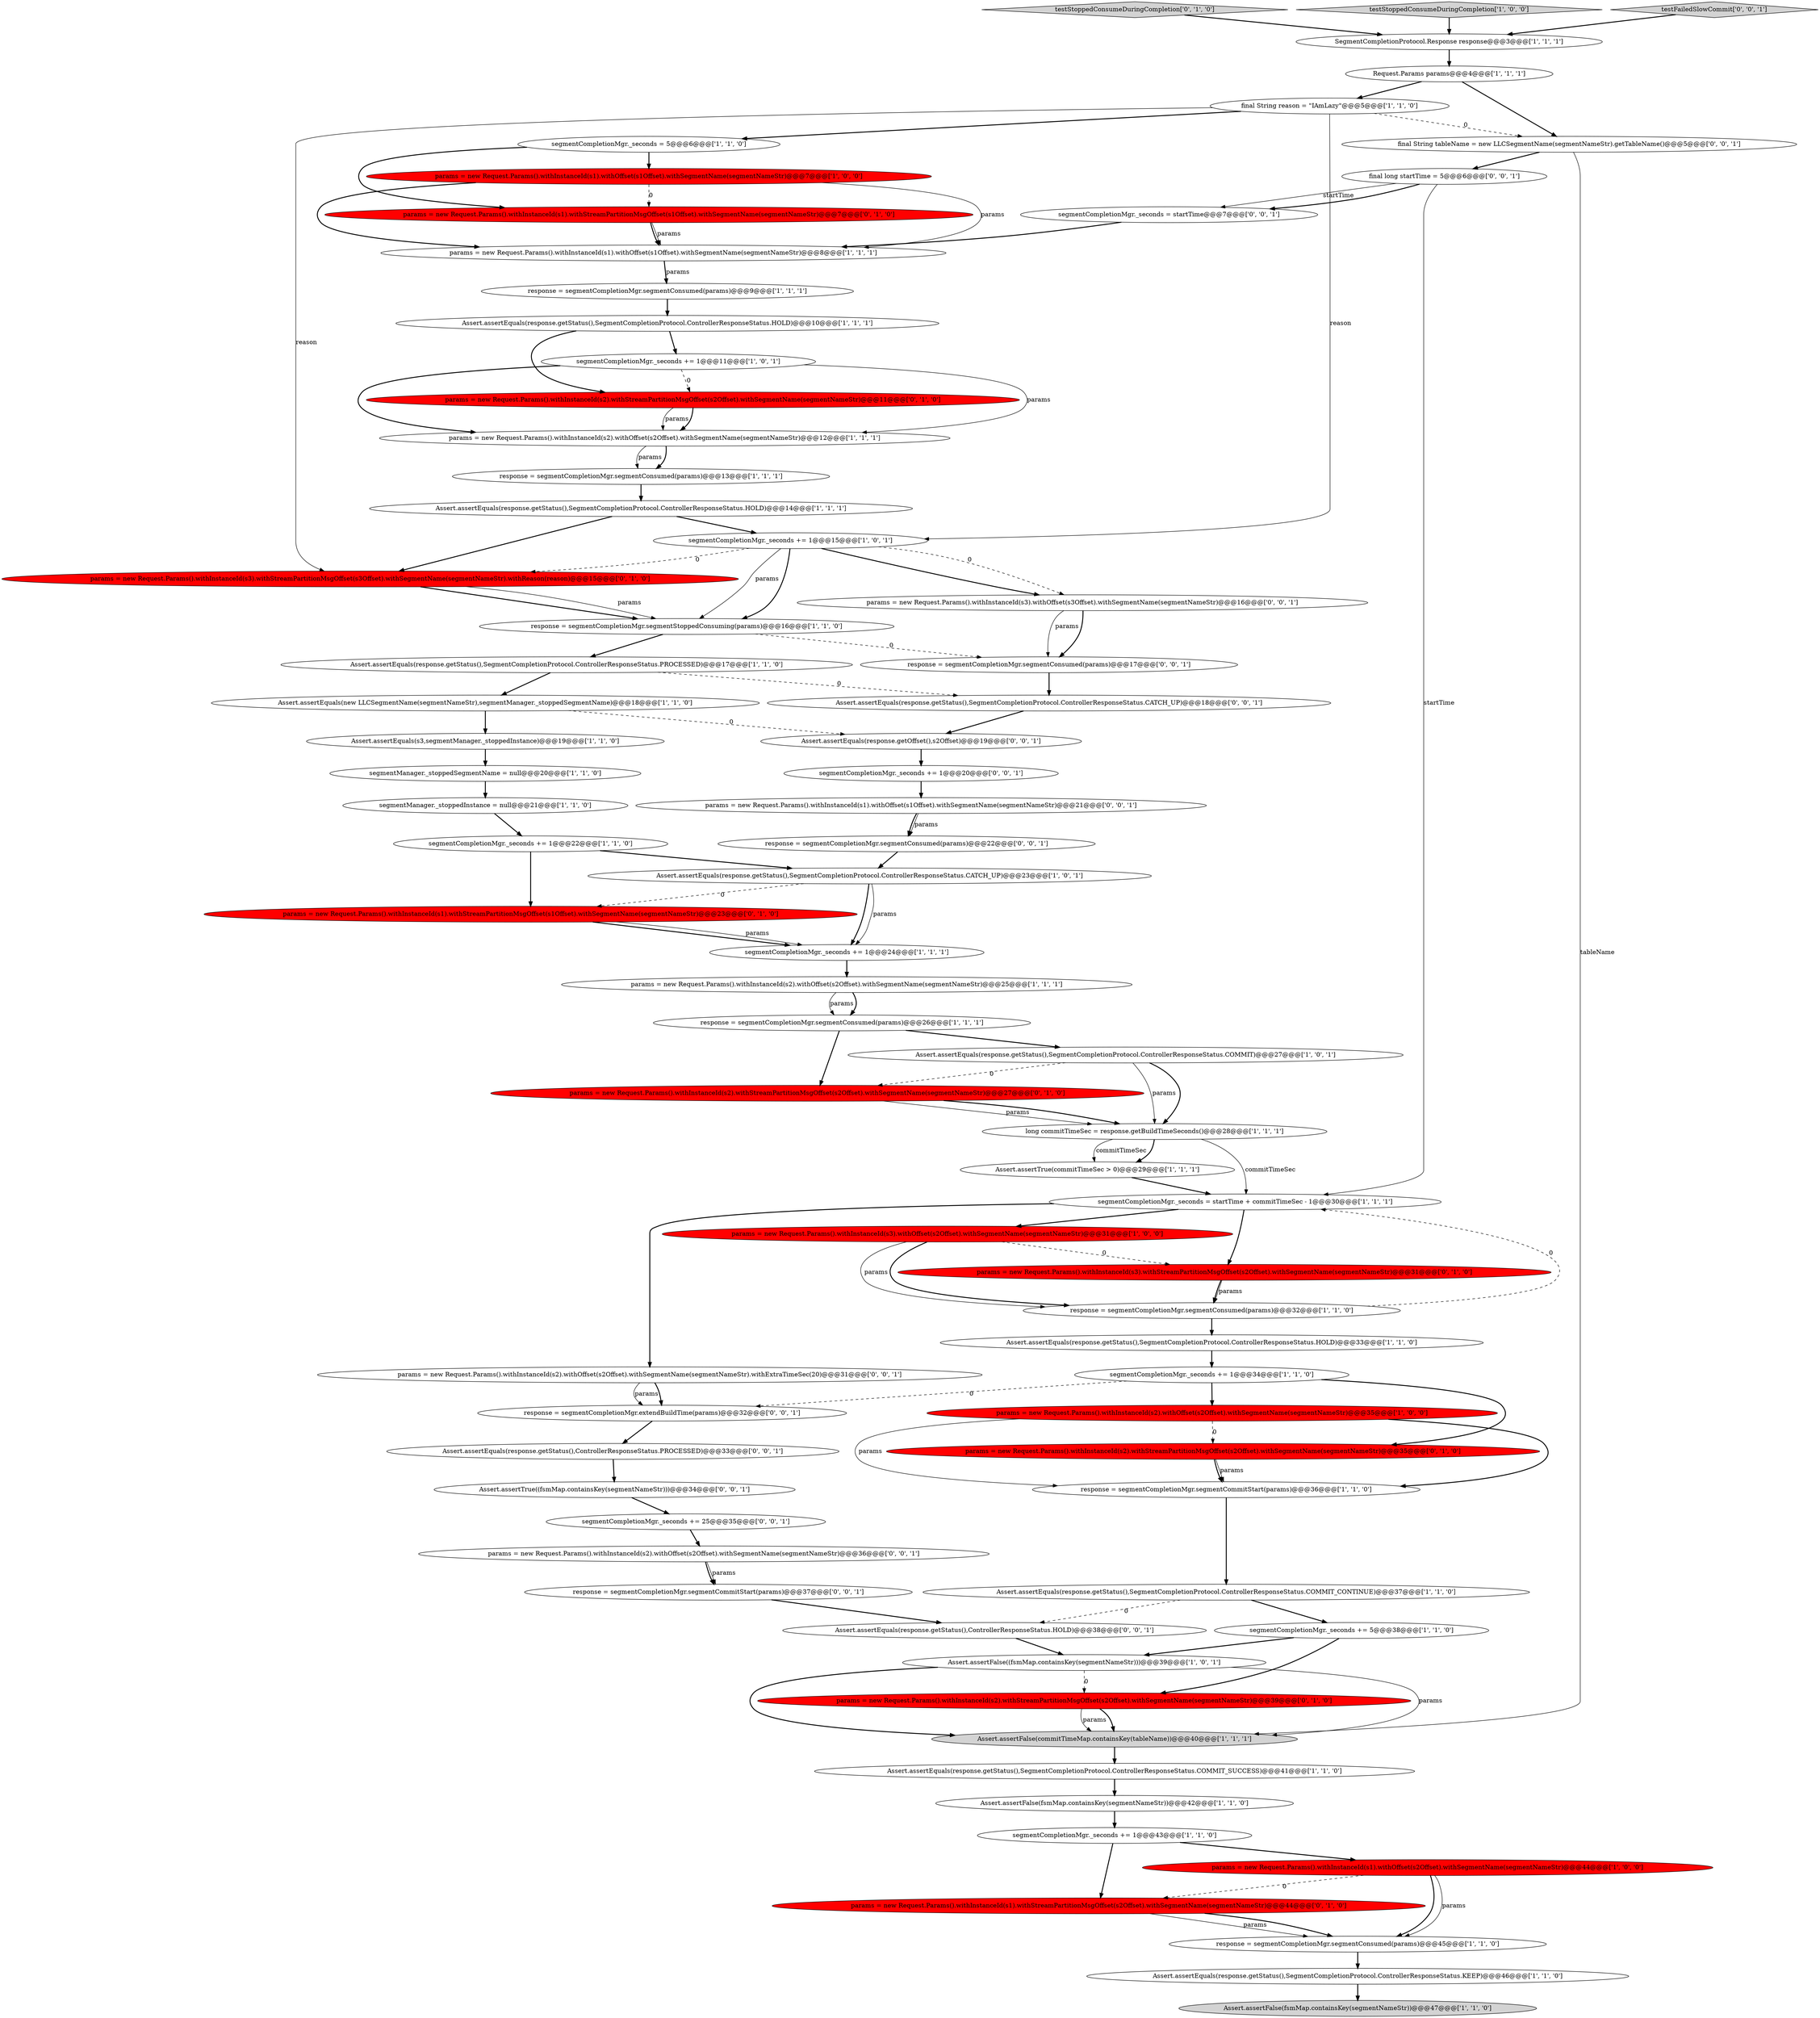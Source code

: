 digraph {
44 [style = filled, label = "segmentCompletionMgr._seconds += 1@@@24@@@['1', '1', '1']", fillcolor = white, shape = ellipse image = "AAA0AAABBB1BBB"];
58 [style = filled, label = "Assert.assertEquals(response.getStatus(),ControllerResponseStatus.HOLD)@@@38@@@['0', '0', '1']", fillcolor = white, shape = ellipse image = "AAA0AAABBB3BBB"];
21 [style = filled, label = "params = new Request.Params().withInstanceId(s1).withOffset(s1Offset).withSegmentName(segmentNameStr)@@@7@@@['1', '0', '0']", fillcolor = red, shape = ellipse image = "AAA1AAABBB1BBB"];
64 [style = filled, label = "Assert.assertTrue((fsmMap.containsKey(segmentNameStr)))@@@34@@@['0', '0', '1']", fillcolor = white, shape = ellipse image = "AAA0AAABBB3BBB"];
74 [style = filled, label = "params = new Request.Params().withInstanceId(s1).withOffset(s1Offset).withSegmentName(segmentNameStr)@@@21@@@['0', '0', '1']", fillcolor = white, shape = ellipse image = "AAA0AAABBB3BBB"];
57 [style = filled, label = "response = segmentCompletionMgr.extendBuildTime(params)@@@32@@@['0', '0', '1']", fillcolor = white, shape = ellipse image = "AAA0AAABBB3BBB"];
46 [style = filled, label = "testStoppedConsumeDuringCompletion['0', '1', '0']", fillcolor = lightgray, shape = diamond image = "AAA0AAABBB2BBB"];
29 [style = filled, label = "segmentCompletionMgr._seconds += 1@@@11@@@['1', '0', '1']", fillcolor = white, shape = ellipse image = "AAA0AAABBB1BBB"];
19 [style = filled, label = "Assert.assertEquals(response.getStatus(),SegmentCompletionProtocol.ControllerResponseStatus.HOLD)@@@10@@@['1', '1', '1']", fillcolor = white, shape = ellipse image = "AAA0AAABBB1BBB"];
59 [style = filled, label = "response = segmentCompletionMgr.segmentConsumed(params)@@@17@@@['0', '0', '1']", fillcolor = white, shape = ellipse image = "AAA0AAABBB3BBB"];
5 [style = filled, label = "Assert.assertEquals(response.getStatus(),SegmentCompletionProtocol.ControllerResponseStatus.KEEP)@@@46@@@['1', '1', '0']", fillcolor = white, shape = ellipse image = "AAA0AAABBB1BBB"];
15 [style = filled, label = "testStoppedConsumeDuringCompletion['1', '0', '0']", fillcolor = lightgray, shape = diamond image = "AAA0AAABBB1BBB"];
71 [style = filled, label = "params = new Request.Params().withInstanceId(s3).withOffset(s3Offset).withSegmentName(segmentNameStr)@@@16@@@['0', '0', '1']", fillcolor = white, shape = ellipse image = "AAA0AAABBB3BBB"];
47 [style = filled, label = "params = new Request.Params().withInstanceId(s2).withStreamPartitionMsgOffset(s2Offset).withSegmentName(segmentNameStr)@@@27@@@['0', '1', '0']", fillcolor = red, shape = ellipse image = "AAA1AAABBB2BBB"];
27 [style = filled, label = "segmentCompletionMgr._seconds = 5@@@6@@@['1', '1', '0']", fillcolor = white, shape = ellipse image = "AAA0AAABBB1BBB"];
42 [style = filled, label = "Assert.assertEquals(response.getStatus(),SegmentCompletionProtocol.ControllerResponseStatus.COMMIT)@@@27@@@['1', '0', '1']", fillcolor = white, shape = ellipse image = "AAA0AAABBB1BBB"];
39 [style = filled, label = "Assert.assertTrue(commitTimeSec > 0)@@@29@@@['1', '1', '1']", fillcolor = white, shape = ellipse image = "AAA0AAABBB1BBB"];
61 [style = filled, label = "Assert.assertEquals(response.getOffset(),s2Offset)@@@19@@@['0', '0', '1']", fillcolor = white, shape = ellipse image = "AAA0AAABBB3BBB"];
69 [style = filled, label = "segmentCompletionMgr._seconds += 25@@@35@@@['0', '0', '1']", fillcolor = white, shape = ellipse image = "AAA0AAABBB3BBB"];
33 [style = filled, label = "params = new Request.Params().withInstanceId(s2).withOffset(s2Offset).withSegmentName(segmentNameStr)@@@25@@@['1', '1', '1']", fillcolor = white, shape = ellipse image = "AAA0AAABBB1BBB"];
20 [style = filled, label = "segmentCompletionMgr._seconds += 1@@@22@@@['1', '1', '0']", fillcolor = white, shape = ellipse image = "AAA0AAABBB1BBB"];
70 [style = filled, label = "params = new Request.Params().withInstanceId(s2).withOffset(s2Offset).withSegmentName(segmentNameStr)@@@36@@@['0', '0', '1']", fillcolor = white, shape = ellipse image = "AAA0AAABBB3BBB"];
63 [style = filled, label = "Assert.assertEquals(response.getStatus(),SegmentCompletionProtocol.ControllerResponseStatus.CATCH_UP)@@@18@@@['0', '0', '1']", fillcolor = white, shape = ellipse image = "AAA0AAABBB3BBB"];
23 [style = filled, label = "response = segmentCompletionMgr.segmentConsumed(params)@@@45@@@['1', '1', '0']", fillcolor = white, shape = ellipse image = "AAA0AAABBB1BBB"];
16 [style = filled, label = "segmentCompletionMgr._seconds += 1@@@43@@@['1', '1', '0']", fillcolor = white, shape = ellipse image = "AAA0AAABBB1BBB"];
13 [style = filled, label = "response = segmentCompletionMgr.segmentStoppedConsuming(params)@@@16@@@['1', '1', '0']", fillcolor = white, shape = ellipse image = "AAA0AAABBB1BBB"];
17 [style = filled, label = "Assert.assertFalse(commitTimeMap.containsKey(tableName))@@@40@@@['1', '1', '1']", fillcolor = lightgray, shape = ellipse image = "AAA0AAABBB1BBB"];
66 [style = filled, label = "testFailedSlowCommit['0', '0', '1']", fillcolor = lightgray, shape = diamond image = "AAA0AAABBB3BBB"];
36 [style = filled, label = "segmentCompletionMgr._seconds += 1@@@34@@@['1', '1', '0']", fillcolor = white, shape = ellipse image = "AAA0AAABBB1BBB"];
40 [style = filled, label = "params = new Request.Params().withInstanceId(s2).withOffset(s2Offset).withSegmentName(segmentNameStr)@@@35@@@['1', '0', '0']", fillcolor = red, shape = ellipse image = "AAA1AAABBB1BBB"];
67 [style = filled, label = "params = new Request.Params().withInstanceId(s2).withOffset(s2Offset).withSegmentName(segmentNameStr).withExtraTimeSec(20)@@@31@@@['0', '0', '1']", fillcolor = white, shape = ellipse image = "AAA0AAABBB3BBB"];
26 [style = filled, label = "Assert.assertEquals(response.getStatus(),SegmentCompletionProtocol.ControllerResponseStatus.COMMIT_CONTINUE)@@@37@@@['1', '1', '0']", fillcolor = white, shape = ellipse image = "AAA0AAABBB1BBB"];
32 [style = filled, label = "response = segmentCompletionMgr.segmentConsumed(params)@@@32@@@['1', '1', '0']", fillcolor = white, shape = ellipse image = "AAA0AAABBB1BBB"];
51 [style = filled, label = "params = new Request.Params().withInstanceId(s3).withStreamPartitionMsgOffset(s2Offset).withSegmentName(segmentNameStr)@@@31@@@['0', '1', '0']", fillcolor = red, shape = ellipse image = "AAA1AAABBB2BBB"];
22 [style = filled, label = "Assert.assertEquals(response.getStatus(),SegmentCompletionProtocol.ControllerResponseStatus.COMMIT_SUCCESS)@@@41@@@['1', '1', '0']", fillcolor = white, shape = ellipse image = "AAA0AAABBB1BBB"];
55 [style = filled, label = "params = new Request.Params().withInstanceId(s2).withStreamPartitionMsgOffset(s2Offset).withSegmentName(segmentNameStr)@@@39@@@['0', '1', '0']", fillcolor = red, shape = ellipse image = "AAA1AAABBB2BBB"];
25 [style = filled, label = "Assert.assertFalse(fsmMap.containsKey(segmentNameStr))@@@42@@@['1', '1', '0']", fillcolor = white, shape = ellipse image = "AAA0AAABBB1BBB"];
45 [style = filled, label = "Assert.assertFalse(fsmMap.containsKey(segmentNameStr))@@@47@@@['1', '1', '0']", fillcolor = lightgray, shape = ellipse image = "AAA0AAABBB1BBB"];
48 [style = filled, label = "params = new Request.Params().withInstanceId(s1).withStreamPartitionMsgOffset(s1Offset).withSegmentName(segmentNameStr)@@@7@@@['0', '1', '0']", fillcolor = red, shape = ellipse image = "AAA1AAABBB2BBB"];
60 [style = filled, label = "segmentCompletionMgr._seconds = startTime@@@7@@@['0', '0', '1']", fillcolor = white, shape = ellipse image = "AAA0AAABBB3BBB"];
28 [style = filled, label = "params = new Request.Params().withInstanceId(s3).withOffset(s2Offset).withSegmentName(segmentNameStr)@@@31@@@['1', '0', '0']", fillcolor = red, shape = ellipse image = "AAA1AAABBB1BBB"];
53 [style = filled, label = "params = new Request.Params().withInstanceId(s1).withStreamPartitionMsgOffset(s2Offset).withSegmentName(segmentNameStr)@@@44@@@['0', '1', '0']", fillcolor = red, shape = ellipse image = "AAA1AAABBB2BBB"];
65 [style = filled, label = "response = segmentCompletionMgr.segmentCommitStart(params)@@@37@@@['0', '0', '1']", fillcolor = white, shape = ellipse image = "AAA0AAABBB3BBB"];
72 [style = filled, label = "Assert.assertEquals(response.getStatus(),ControllerResponseStatus.PROCESSED)@@@33@@@['0', '0', '1']", fillcolor = white, shape = ellipse image = "AAA0AAABBB3BBB"];
43 [style = filled, label = "response = segmentCompletionMgr.segmentConsumed(params)@@@13@@@['1', '1', '1']", fillcolor = white, shape = ellipse image = "AAA0AAABBB1BBB"];
12 [style = filled, label = "params = new Request.Params().withInstanceId(s1).withOffset(s1Offset).withSegmentName(segmentNameStr)@@@8@@@['1', '1', '1']", fillcolor = white, shape = ellipse image = "AAA0AAABBB1BBB"];
18 [style = filled, label = "SegmentCompletionProtocol.Response response@@@3@@@['1', '1', '1']", fillcolor = white, shape = ellipse image = "AAA0AAABBB1BBB"];
50 [style = filled, label = "params = new Request.Params().withInstanceId(s1).withStreamPartitionMsgOffset(s1Offset).withSegmentName(segmentNameStr)@@@23@@@['0', '1', '0']", fillcolor = red, shape = ellipse image = "AAA1AAABBB2BBB"];
68 [style = filled, label = "final String tableName = new LLCSegmentName(segmentNameStr).getTableName()@@@5@@@['0', '0', '1']", fillcolor = white, shape = ellipse image = "AAA0AAABBB3BBB"];
6 [style = filled, label = "Assert.assertEquals(response.getStatus(),SegmentCompletionProtocol.ControllerResponseStatus.CATCH_UP)@@@23@@@['1', '0', '1']", fillcolor = white, shape = ellipse image = "AAA0AAABBB1BBB"];
35 [style = filled, label = "segmentManager._stoppedSegmentName = null@@@20@@@['1', '1', '0']", fillcolor = white, shape = ellipse image = "AAA0AAABBB1BBB"];
7 [style = filled, label = "Assert.assertEquals(response.getStatus(),SegmentCompletionProtocol.ControllerResponseStatus.HOLD)@@@14@@@['1', '1', '1']", fillcolor = white, shape = ellipse image = "AAA0AAABBB1BBB"];
30 [style = filled, label = "Assert.assertFalse((fsmMap.containsKey(segmentNameStr)))@@@39@@@['1', '0', '1']", fillcolor = white, shape = ellipse image = "AAA0AAABBB1BBB"];
31 [style = filled, label = "segmentCompletionMgr._seconds += 1@@@15@@@['1', '0', '1']", fillcolor = white, shape = ellipse image = "AAA0AAABBB1BBB"];
38 [style = filled, label = "final String reason = \"IAmLazy\"@@@5@@@['1', '1', '0']", fillcolor = white, shape = ellipse image = "AAA0AAABBB1BBB"];
11 [style = filled, label = "response = segmentCompletionMgr.segmentConsumed(params)@@@26@@@['1', '1', '1']", fillcolor = white, shape = ellipse image = "AAA0AAABBB1BBB"];
49 [style = filled, label = "params = new Request.Params().withInstanceId(s3).withStreamPartitionMsgOffset(s3Offset).withSegmentName(segmentNameStr).withReason(reason)@@@15@@@['0', '1', '0']", fillcolor = red, shape = ellipse image = "AAA1AAABBB2BBB"];
56 [style = filled, label = "final long startTime = 5@@@6@@@['0', '0', '1']", fillcolor = white, shape = ellipse image = "AAA0AAABBB3BBB"];
41 [style = filled, label = "Assert.assertEquals(new LLCSegmentName(segmentNameStr),segmentManager._stoppedSegmentName)@@@18@@@['1', '1', '0']", fillcolor = white, shape = ellipse image = "AAA0AAABBB1BBB"];
3 [style = filled, label = "Assert.assertEquals(response.getStatus(),SegmentCompletionProtocol.ControllerResponseStatus.HOLD)@@@33@@@['1', '1', '0']", fillcolor = white, shape = ellipse image = "AAA0AAABBB1BBB"];
37 [style = filled, label = "params = new Request.Params().withInstanceId(s1).withOffset(s2Offset).withSegmentName(segmentNameStr)@@@44@@@['1', '0', '0']", fillcolor = red, shape = ellipse image = "AAA1AAABBB1BBB"];
8 [style = filled, label = "Assert.assertEquals(response.getStatus(),SegmentCompletionProtocol.ControllerResponseStatus.PROCESSED)@@@17@@@['1', '1', '0']", fillcolor = white, shape = ellipse image = "AAA0AAABBB1BBB"];
62 [style = filled, label = "segmentCompletionMgr._seconds += 1@@@20@@@['0', '0', '1']", fillcolor = white, shape = ellipse image = "AAA0AAABBB3BBB"];
24 [style = filled, label = "Request.Params params@@@4@@@['1', '1', '1']", fillcolor = white, shape = ellipse image = "AAA0AAABBB1BBB"];
10 [style = filled, label = "response = segmentCompletionMgr.segmentCommitStart(params)@@@36@@@['1', '1', '0']", fillcolor = white, shape = ellipse image = "AAA0AAABBB1BBB"];
73 [style = filled, label = "response = segmentCompletionMgr.segmentConsumed(params)@@@22@@@['0', '0', '1']", fillcolor = white, shape = ellipse image = "AAA0AAABBB3BBB"];
4 [style = filled, label = "response = segmentCompletionMgr.segmentConsumed(params)@@@9@@@['1', '1', '1']", fillcolor = white, shape = ellipse image = "AAA0AAABBB1BBB"];
52 [style = filled, label = "params = new Request.Params().withInstanceId(s2).withStreamPartitionMsgOffset(s2Offset).withSegmentName(segmentNameStr)@@@11@@@['0', '1', '0']", fillcolor = red, shape = ellipse image = "AAA1AAABBB2BBB"];
1 [style = filled, label = "segmentCompletionMgr._seconds = startTime + commitTimeSec - 1@@@30@@@['1', '1', '1']", fillcolor = white, shape = ellipse image = "AAA0AAABBB1BBB"];
9 [style = filled, label = "segmentManager._stoppedInstance = null@@@21@@@['1', '1', '0']", fillcolor = white, shape = ellipse image = "AAA0AAABBB1BBB"];
54 [style = filled, label = "params = new Request.Params().withInstanceId(s2).withStreamPartitionMsgOffset(s2Offset).withSegmentName(segmentNameStr)@@@35@@@['0', '1', '0']", fillcolor = red, shape = ellipse image = "AAA1AAABBB2BBB"];
0 [style = filled, label = "segmentCompletionMgr._seconds += 5@@@38@@@['1', '1', '0']", fillcolor = white, shape = ellipse image = "AAA0AAABBB1BBB"];
14 [style = filled, label = "Assert.assertEquals(s3,segmentManager._stoppedInstance)@@@19@@@['1', '1', '0']", fillcolor = white, shape = ellipse image = "AAA0AAABBB1BBB"];
34 [style = filled, label = "long commitTimeSec = response.getBuildTimeSeconds()@@@28@@@['1', '1', '1']", fillcolor = white, shape = ellipse image = "AAA0AAABBB1BBB"];
2 [style = filled, label = "params = new Request.Params().withInstanceId(s2).withOffset(s2Offset).withSegmentName(segmentNameStr)@@@12@@@['1', '1', '1']", fillcolor = white, shape = ellipse image = "AAA0AAABBB1BBB"];
0->30 [style = bold, label=""];
55->17 [style = bold, label=""];
1->67 [style = bold, label=""];
16->37 [style = bold, label=""];
48->12 [style = solid, label="params"];
71->59 [style = solid, label="params"];
14->35 [style = bold, label=""];
70->65 [style = bold, label=""];
50->44 [style = bold, label=""];
58->30 [style = bold, label=""];
68->17 [style = solid, label="tableName"];
38->68 [style = dashed, label="0"];
5->45 [style = bold, label=""];
7->31 [style = bold, label=""];
7->49 [style = bold, label=""];
47->34 [style = solid, label="params"];
51->32 [style = bold, label=""];
29->52 [style = dashed, label="0"];
50->44 [style = solid, label="params"];
48->12 [style = bold, label=""];
33->11 [style = bold, label=""];
1->28 [style = bold, label=""];
3->36 [style = bold, label=""];
29->2 [style = bold, label=""];
73->6 [style = bold, label=""];
38->31 [style = solid, label="reason"];
54->10 [style = solid, label="params"];
70->65 [style = solid, label="params"];
6->50 [style = dashed, label="0"];
49->13 [style = bold, label=""];
26->58 [style = dashed, label="0"];
67->57 [style = solid, label="params"];
21->48 [style = dashed, label="0"];
67->57 [style = bold, label=""];
47->34 [style = bold, label=""];
32->3 [style = bold, label=""];
22->25 [style = bold, label=""];
13->59 [style = dashed, label="0"];
29->2 [style = solid, label="params"];
4->19 [style = bold, label=""];
36->57 [style = dashed, label="0"];
10->26 [style = bold, label=""];
24->38 [style = bold, label=""];
33->11 [style = solid, label="params"];
26->0 [style = bold, label=""];
32->1 [style = dashed, label="0"];
30->17 [style = solid, label="params"];
1->51 [style = bold, label=""];
56->60 [style = solid, label="startTime"];
59->63 [style = bold, label=""];
31->49 [style = dashed, label="0"];
72->64 [style = bold, label=""];
2->43 [style = bold, label=""];
60->12 [style = bold, label=""];
18->24 [style = bold, label=""];
36->40 [style = bold, label=""];
30->17 [style = bold, label=""];
8->41 [style = bold, label=""];
23->5 [style = bold, label=""];
34->1 [style = solid, label="commitTimeSec"];
35->9 [style = bold, label=""];
19->29 [style = bold, label=""];
56->60 [style = bold, label=""];
31->13 [style = bold, label=""];
55->17 [style = solid, label="params"];
53->23 [style = solid, label="params"];
44->33 [style = bold, label=""];
24->68 [style = bold, label=""];
38->27 [style = bold, label=""];
9->20 [style = bold, label=""];
37->53 [style = dashed, label="0"];
51->32 [style = solid, label="params"];
46->18 [style = bold, label=""];
25->16 [style = bold, label=""];
52->2 [style = solid, label="params"];
6->44 [style = bold, label=""];
28->51 [style = dashed, label="0"];
31->13 [style = solid, label="params"];
28->32 [style = bold, label=""];
43->7 [style = bold, label=""];
21->12 [style = bold, label=""];
12->4 [style = solid, label="params"];
40->54 [style = dashed, label="0"];
8->63 [style = dashed, label="0"];
6->44 [style = solid, label="params"];
71->59 [style = bold, label=""];
34->39 [style = bold, label=""];
42->34 [style = solid, label="params"];
11->47 [style = bold, label=""];
39->1 [style = bold, label=""];
54->10 [style = bold, label=""];
53->23 [style = bold, label=""];
63->61 [style = bold, label=""];
27->21 [style = bold, label=""];
28->32 [style = solid, label="params"];
61->62 [style = bold, label=""];
41->14 [style = bold, label=""];
20->50 [style = bold, label=""];
40->10 [style = bold, label=""];
42->34 [style = bold, label=""];
2->43 [style = solid, label="params"];
64->69 [style = bold, label=""];
31->71 [style = dashed, label="0"];
42->47 [style = dashed, label="0"];
21->12 [style = solid, label="params"];
74->73 [style = bold, label=""];
30->55 [style = dashed, label="0"];
52->2 [style = bold, label=""];
20->6 [style = bold, label=""];
11->42 [style = bold, label=""];
17->22 [style = bold, label=""];
37->23 [style = bold, label=""];
57->72 [style = bold, label=""];
15->18 [style = bold, label=""];
16->53 [style = bold, label=""];
68->56 [style = bold, label=""];
31->71 [style = bold, label=""];
49->13 [style = solid, label="params"];
37->23 [style = solid, label="params"];
65->58 [style = bold, label=""];
56->1 [style = solid, label="startTime"];
12->4 [style = bold, label=""];
74->73 [style = solid, label="params"];
66->18 [style = bold, label=""];
0->55 [style = bold, label=""];
40->10 [style = solid, label="params"];
27->48 [style = bold, label=""];
62->74 [style = bold, label=""];
36->54 [style = bold, label=""];
69->70 [style = bold, label=""];
38->49 [style = solid, label="reason"];
13->8 [style = bold, label=""];
34->39 [style = solid, label="commitTimeSec"];
19->52 [style = bold, label=""];
41->61 [style = dashed, label="0"];
}
